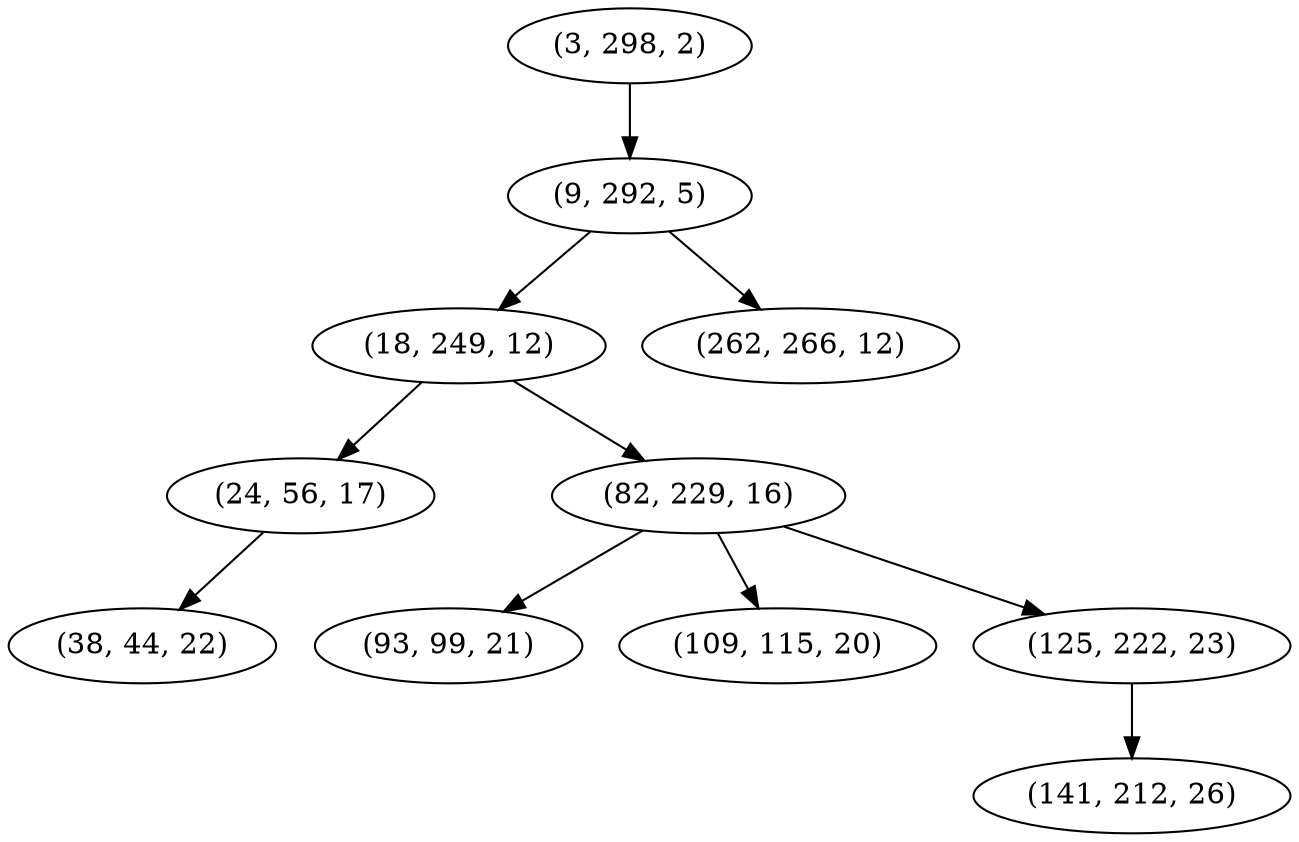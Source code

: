 digraph tree {
    "(3, 298, 2)";
    "(9, 292, 5)";
    "(18, 249, 12)";
    "(24, 56, 17)";
    "(38, 44, 22)";
    "(82, 229, 16)";
    "(93, 99, 21)";
    "(109, 115, 20)";
    "(125, 222, 23)";
    "(141, 212, 26)";
    "(262, 266, 12)";
    "(3, 298, 2)" -> "(9, 292, 5)";
    "(9, 292, 5)" -> "(18, 249, 12)";
    "(9, 292, 5)" -> "(262, 266, 12)";
    "(18, 249, 12)" -> "(24, 56, 17)";
    "(18, 249, 12)" -> "(82, 229, 16)";
    "(24, 56, 17)" -> "(38, 44, 22)";
    "(82, 229, 16)" -> "(93, 99, 21)";
    "(82, 229, 16)" -> "(109, 115, 20)";
    "(82, 229, 16)" -> "(125, 222, 23)";
    "(125, 222, 23)" -> "(141, 212, 26)";
}
